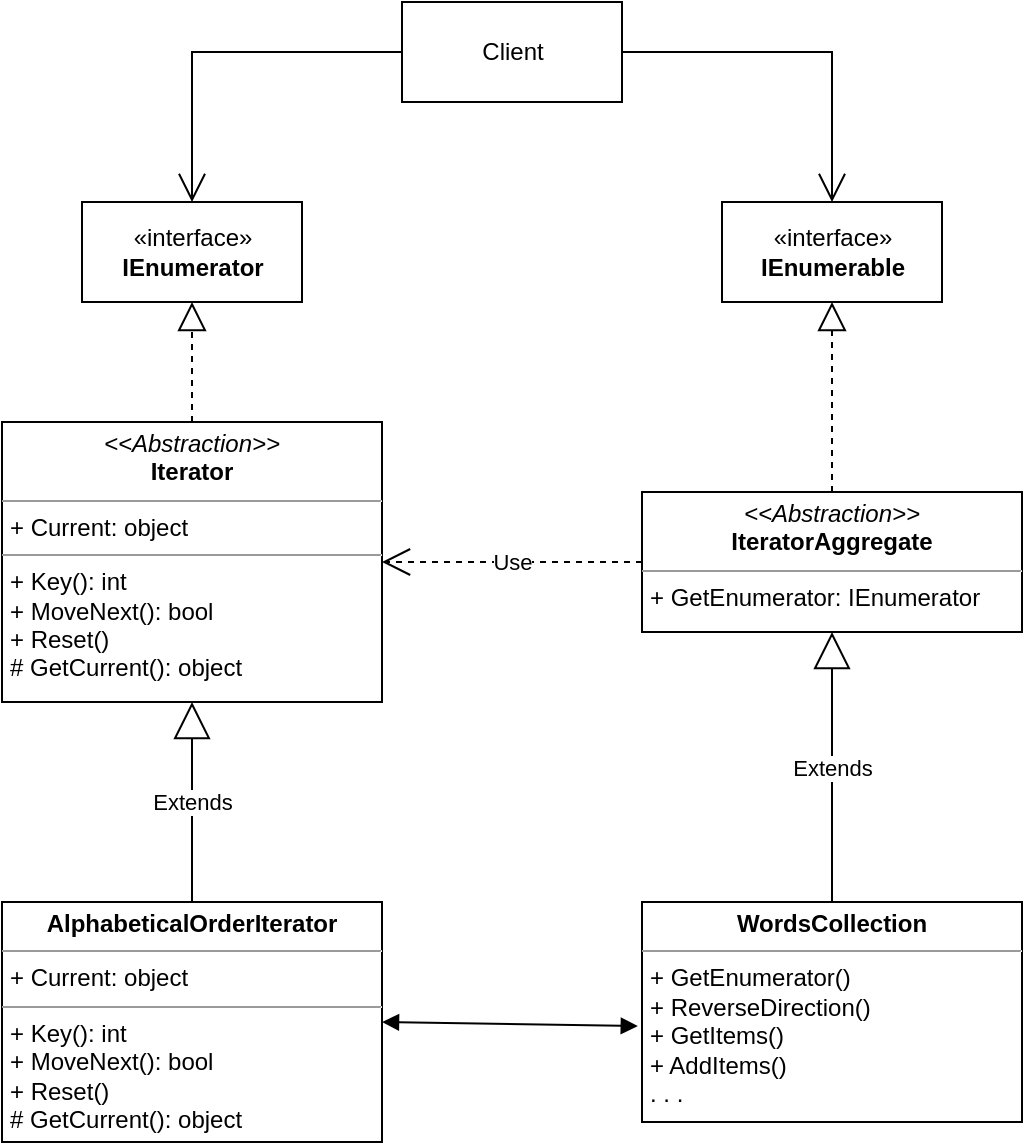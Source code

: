 <mxfile version="20.8.8" type="device"><diagram name="Page-1" id="OvleQHgKYSfELuxhdxcs"><mxGraphModel dx="1430" dy="743" grid="1" gridSize="10" guides="1" tooltips="1" connect="1" arrows="1" fold="1" page="1" pageScale="1" pageWidth="827" pageHeight="1169" math="0" shadow="0"><root><mxCell id="0"/><mxCell id="1" parent="0"/><mxCell id="HE1fmK9a8_PWNrn7-Dzz-1" value="«interface»&lt;br&gt;&lt;b&gt;IEnumerator&lt;/b&gt;" style="html=1;" vertex="1" parent="1"><mxGeometry x="120" y="130" width="110" height="50" as="geometry"/></mxCell><mxCell id="HE1fmK9a8_PWNrn7-Dzz-2" value="«interface»&lt;br&gt;&lt;b&gt;IEnumerable&lt;/b&gt;" style="html=1;" vertex="1" parent="1"><mxGeometry x="440" y="130" width="110" height="50" as="geometry"/></mxCell><mxCell id="HE1fmK9a8_PWNrn7-Dzz-3" value="&lt;p style=&quot;margin:0px;margin-top:4px;text-align:center;&quot;&gt;&lt;i&gt;&amp;lt;&amp;lt;Abstraction&amp;gt;&amp;gt;&lt;/i&gt;&lt;br&gt;&lt;b&gt;Iterator&lt;/b&gt;&lt;/p&gt;&lt;hr size=&quot;1&quot;&gt;&lt;p style=&quot;margin:0px;margin-left:4px;&quot;&gt;+ Current: object&lt;/p&gt;&lt;hr size=&quot;1&quot;&gt;&lt;p style=&quot;margin:0px;margin-left:4px;&quot;&gt;+ Key(): int&lt;/p&gt;&lt;p style=&quot;margin:0px;margin-left:4px;&quot;&gt;+ MoveNext(): bool&lt;/p&gt;&lt;p style=&quot;margin:0px;margin-left:4px;&quot;&gt;+ Reset()&lt;/p&gt;&lt;p style=&quot;margin:0px;margin-left:4px;&quot;&gt;# GetCurrent(): object&lt;/p&gt;" style="verticalAlign=top;align=left;overflow=fill;fontSize=12;fontFamily=Helvetica;html=1;" vertex="1" parent="1"><mxGeometry x="80" y="240" width="190" height="140" as="geometry"/></mxCell><mxCell id="HE1fmK9a8_PWNrn7-Dzz-5" value="&lt;p style=&quot;margin:0px;margin-top:4px;text-align:center;&quot;&gt;&lt;i&gt;&amp;lt;&amp;lt;Abstraction&amp;gt;&amp;gt;&lt;/i&gt;&lt;br&gt;&lt;b&gt;IteratorAggregate&lt;/b&gt;&lt;br&gt;&lt;/p&gt;&lt;hr size=&quot;1&quot;&gt;&lt;p style=&quot;margin:0px;margin-left:4px;&quot;&gt;&lt;/p&gt;&lt;p style=&quot;margin:0px;margin-left:4px;&quot;&gt;+ GetEnumerator: IEnumerator&lt;/p&gt;" style="verticalAlign=top;align=left;overflow=fill;fontSize=12;fontFamily=Helvetica;html=1;" vertex="1" parent="1"><mxGeometry x="400" y="275" width="190" height="70" as="geometry"/></mxCell><mxCell id="HE1fmK9a8_PWNrn7-Dzz-6" value="&lt;p style=&quot;margin:0px;margin-top:4px;text-align:center;&quot;&gt;&lt;b&gt;AlphabeticalOrderIterator&lt;/b&gt;&lt;/p&gt;&lt;hr size=&quot;1&quot;&gt;&lt;p style=&quot;margin:0px;margin-left:4px;&quot;&gt;+ Current: object&lt;/p&gt;&lt;hr size=&quot;1&quot;&gt;&lt;p style=&quot;margin:0px;margin-left:4px;&quot;&gt;+ Key(): int&lt;/p&gt;&lt;p style=&quot;margin:0px;margin-left:4px;&quot;&gt;+ MoveNext(): bool&lt;/p&gt;&lt;p style=&quot;margin:0px;margin-left:4px;&quot;&gt;+ Reset()&lt;/p&gt;&lt;p style=&quot;margin:0px;margin-left:4px;&quot;&gt;# GetCurrent(): object&lt;/p&gt;" style="verticalAlign=top;align=left;overflow=fill;fontSize=12;fontFamily=Helvetica;html=1;" vertex="1" parent="1"><mxGeometry x="80" y="480" width="190" height="120" as="geometry"/></mxCell><mxCell id="HE1fmK9a8_PWNrn7-Dzz-7" value="Extends" style="endArrow=block;endSize=16;endFill=0;html=1;rounded=0;entryX=0.5;entryY=1;entryDx=0;entryDy=0;" edge="1" parent="1" source="HE1fmK9a8_PWNrn7-Dzz-6" target="HE1fmK9a8_PWNrn7-Dzz-3"><mxGeometry width="160" relative="1" as="geometry"><mxPoint x="330" y="580" as="sourcePoint"/><mxPoint x="490" y="580" as="targetPoint"/></mxGeometry></mxCell><mxCell id="HE1fmK9a8_PWNrn7-Dzz-8" value="&lt;p style=&quot;margin:0px;margin-top:4px;text-align:center;&quot;&gt;&lt;b&gt;WordsCollection&lt;/b&gt;&lt;/p&gt;&lt;hr size=&quot;1&quot;&gt;&lt;p style=&quot;margin:0px;margin-left:4px;&quot;&gt;&lt;/p&gt;&lt;p style=&quot;margin:0px;margin-left:4px;&quot;&gt;+ GetEnumerator()&lt;/p&gt;&lt;p style=&quot;margin:0px;margin-left:4px;&quot;&gt;+ ReverseDirection()&lt;/p&gt;&lt;p style=&quot;margin:0px;margin-left:4px;&quot;&gt;+ GetItems()&lt;/p&gt;&lt;p style=&quot;margin:0px;margin-left:4px;&quot;&gt;+ AddItems()&lt;/p&gt;&lt;p style=&quot;margin:0px;margin-left:4px;&quot;&gt;. . .&lt;/p&gt;" style="verticalAlign=top;align=left;overflow=fill;fontSize=12;fontFamily=Helvetica;html=1;" vertex="1" parent="1"><mxGeometry x="400" y="480" width="190" height="110" as="geometry"/></mxCell><mxCell id="HE1fmK9a8_PWNrn7-Dzz-9" value="Extends" style="endArrow=block;endSize=16;endFill=0;html=1;rounded=0;entryX=0.5;entryY=1;entryDx=0;entryDy=0;exitX=0.5;exitY=0;exitDx=0;exitDy=0;" edge="1" parent="1" source="HE1fmK9a8_PWNrn7-Dzz-8" target="HE1fmK9a8_PWNrn7-Dzz-5"><mxGeometry width="160" relative="1" as="geometry"><mxPoint x="494.5" y="430" as="sourcePoint"/><mxPoint x="494.5" y="330" as="targetPoint"/></mxGeometry></mxCell><mxCell id="HE1fmK9a8_PWNrn7-Dzz-10" value="" style="endArrow=block;startArrow=block;endFill=1;startFill=1;html=1;rounded=0;exitX=1;exitY=0.5;exitDx=0;exitDy=0;entryX=-0.011;entryY=0.564;entryDx=0;entryDy=0;entryPerimeter=0;" edge="1" parent="1" source="HE1fmK9a8_PWNrn7-Dzz-6" target="HE1fmK9a8_PWNrn7-Dzz-8"><mxGeometry width="160" relative="1" as="geometry"><mxPoint x="330" y="580" as="sourcePoint"/><mxPoint x="490" y="580" as="targetPoint"/></mxGeometry></mxCell><mxCell id="HE1fmK9a8_PWNrn7-Dzz-11" value="Use" style="endArrow=open;endSize=12;dashed=1;html=1;rounded=0;entryX=1;entryY=0.5;entryDx=0;entryDy=0;exitX=0;exitY=0.5;exitDx=0;exitDy=0;" edge="1" parent="1" source="HE1fmK9a8_PWNrn7-Dzz-5" target="HE1fmK9a8_PWNrn7-Dzz-3"><mxGeometry width="160" relative="1" as="geometry"><mxPoint x="330" y="580" as="sourcePoint"/><mxPoint x="490" y="580" as="targetPoint"/></mxGeometry></mxCell><mxCell id="HE1fmK9a8_PWNrn7-Dzz-12" value="" style="endArrow=block;dashed=1;endFill=0;endSize=12;html=1;rounded=0;entryX=0.5;entryY=1;entryDx=0;entryDy=0;" edge="1" parent="1" source="HE1fmK9a8_PWNrn7-Dzz-3" target="HE1fmK9a8_PWNrn7-Dzz-1"><mxGeometry width="160" relative="1" as="geometry"><mxPoint x="330" y="580" as="sourcePoint"/><mxPoint x="490" y="580" as="targetPoint"/></mxGeometry></mxCell><mxCell id="HE1fmK9a8_PWNrn7-Dzz-13" value="" style="endArrow=block;dashed=1;endFill=0;endSize=12;html=1;rounded=0;entryX=0.5;entryY=1;entryDx=0;entryDy=0;exitX=0.5;exitY=0;exitDx=0;exitDy=0;" edge="1" parent="1" source="HE1fmK9a8_PWNrn7-Dzz-5" target="HE1fmK9a8_PWNrn7-Dzz-2"><mxGeometry width="160" relative="1" as="geometry"><mxPoint x="330" y="580" as="sourcePoint"/><mxPoint x="490" y="580" as="targetPoint"/></mxGeometry></mxCell><mxCell id="HE1fmK9a8_PWNrn7-Dzz-14" value="Client" style="html=1;" vertex="1" parent="1"><mxGeometry x="280" y="30" width="110" height="50" as="geometry"/></mxCell><mxCell id="HE1fmK9a8_PWNrn7-Dzz-15" value="" style="endArrow=open;endFill=1;endSize=12;html=1;rounded=0;exitX=1;exitY=0.5;exitDx=0;exitDy=0;entryX=0.5;entryY=0;entryDx=0;entryDy=0;" edge="1" parent="1" source="HE1fmK9a8_PWNrn7-Dzz-14" target="HE1fmK9a8_PWNrn7-Dzz-2"><mxGeometry width="160" relative="1" as="geometry"><mxPoint x="330" y="380" as="sourcePoint"/><mxPoint x="490" y="380" as="targetPoint"/><Array as="points"><mxPoint x="495" y="55"/></Array></mxGeometry></mxCell><mxCell id="HE1fmK9a8_PWNrn7-Dzz-16" value="" style="endArrow=open;endFill=1;endSize=12;html=1;rounded=0;exitX=0;exitY=0.5;exitDx=0;exitDy=0;entryX=0.5;entryY=0;entryDx=0;entryDy=0;" edge="1" parent="1" source="HE1fmK9a8_PWNrn7-Dzz-14" target="HE1fmK9a8_PWNrn7-Dzz-1"><mxGeometry width="160" relative="1" as="geometry"><mxPoint x="400" y="65" as="sourcePoint"/><mxPoint x="505" y="140" as="targetPoint"/><Array as="points"><mxPoint x="175" y="55"/></Array></mxGeometry></mxCell></root></mxGraphModel></diagram></mxfile>